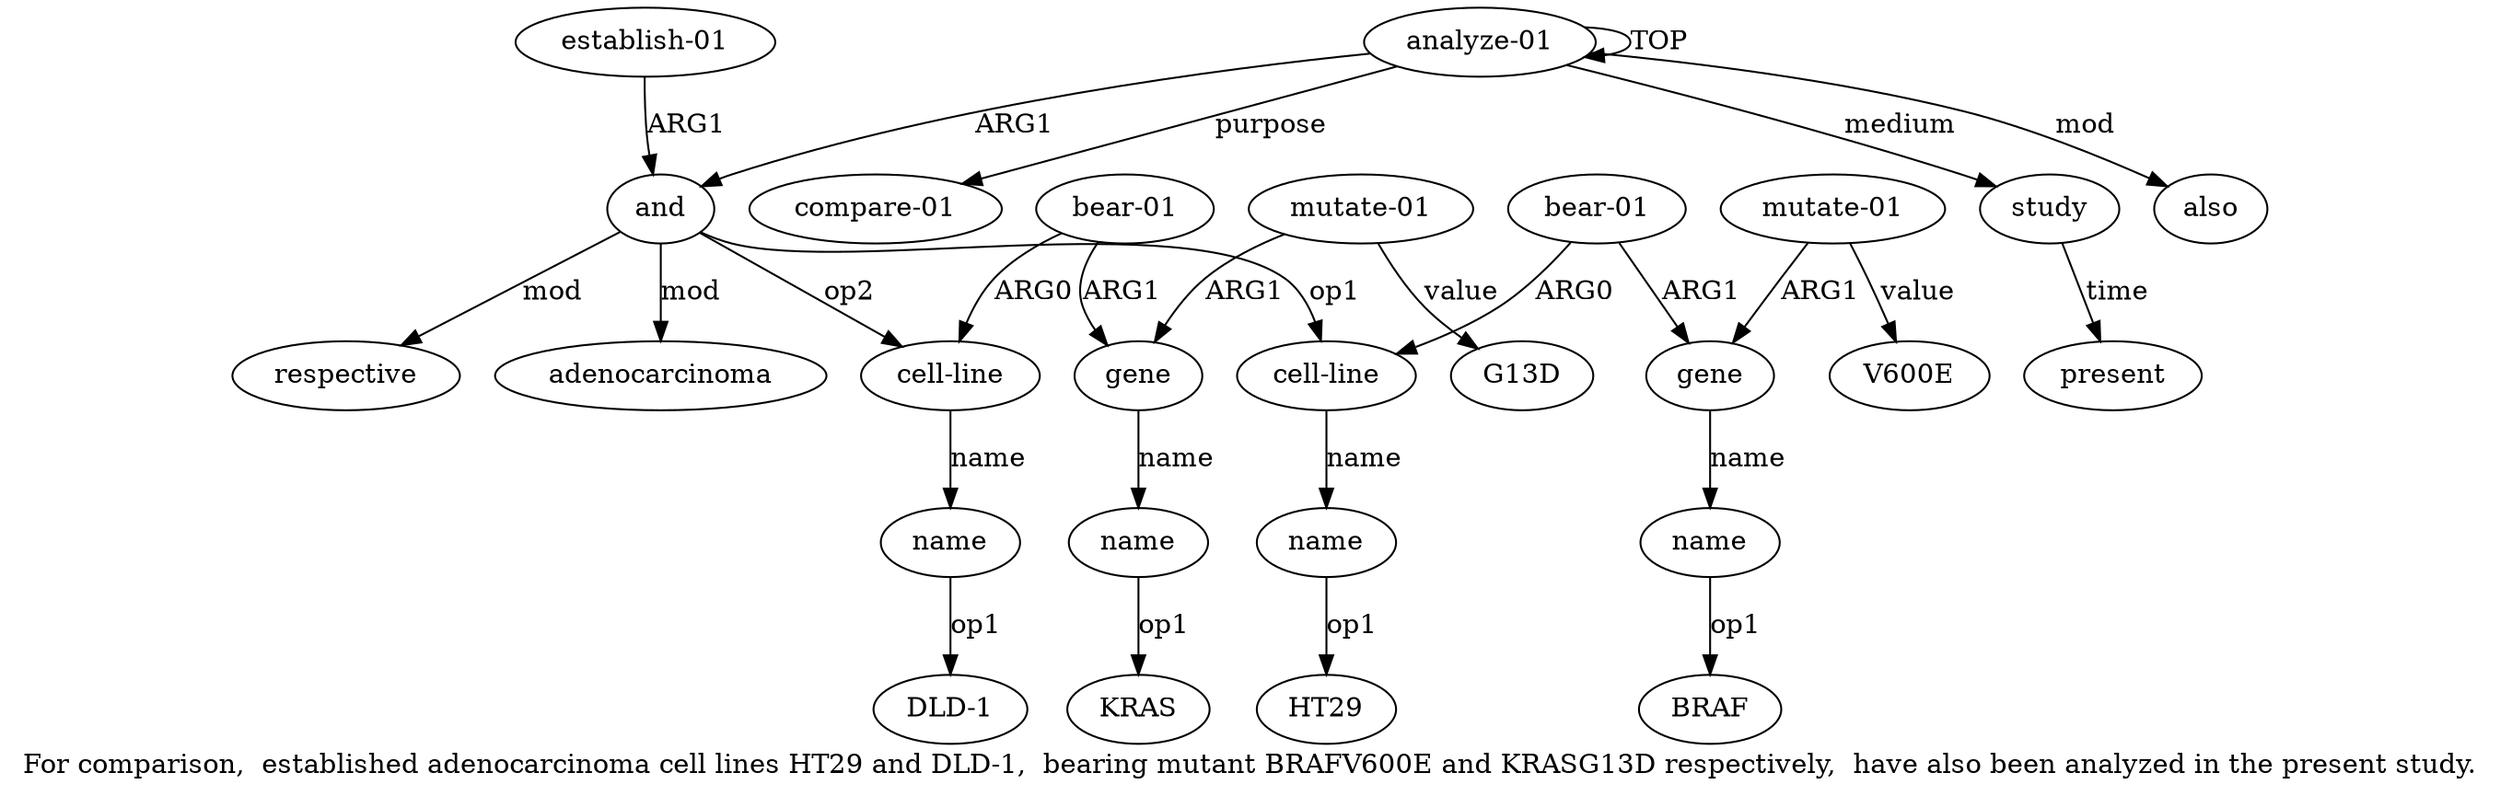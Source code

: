 digraph  {
	graph [label="For comparison,  established adenocarcinoma cell lines HT29 and DLD-1,  bearing mutant BRAFV600E and KRASG13D respectively,  have \
also been analyzed in the present study."];
	node [label="\N"];
	a20	 [color=black,
		gold_ind=20,
		gold_label=also,
		label=also,
		test_ind=20,
		test_label=also];
	"a6 BRAF"	 [color=black,
		gold_ind=-1,
		gold_label=BRAF,
		label=BRAF,
		test_ind=-1,
		test_label=BRAF];
	"a13 G13D"	 [color=black,
		gold_ind=-1,
		gold_label=G13D,
		label=G13D,
		test_ind=-1,
		test_label=G13D];
	a15	 [color=black,
		gold_ind=15,
		gold_label="establish-01",
		label="establish-01",
		test_ind=15,
		test_label="establish-01"];
	a1	 [color=black,
		gold_ind=1,
		gold_label=and,
		label=and,
		test_ind=1,
		test_label=and];
	a15 -> a1 [key=0,
	color=black,
	gold_label=ARG1,
	label=ARG1,
	test_label=ARG1];
a14 [color=black,
	gold_ind=14,
	gold_label=adenocarcinoma,
	label=adenocarcinoma,
	test_ind=14,
	test_label=adenocarcinoma];
a17 [color=black,
	gold_ind=17,
	gold_label="compare-01",
	label="compare-01",
	test_ind=17,
	test_label="compare-01"];
a16 [color=black,
	gold_ind=16,
	gold_label=respective,
	label=respective,
	test_ind=16,
	test_label=respective];
a11 [color=black,
	gold_ind=11,
	gold_label=gene,
	label=gene,
	test_ind=11,
	test_label=gene];
a12 [color=black,
	gold_ind=12,
	gold_label=name,
	label=name,
	test_ind=12,
	test_label=name];
a11 -> a12 [key=0,
color=black,
gold_label=name,
label=name,
test_label=name];
a10 [color=black,
gold_ind=10,
gold_label="bear-01",
label="bear-01",
test_ind=10,
test_label="bear-01"];
a10 -> a11 [key=0,
color=black,
gold_label=ARG1,
label=ARG1,
test_label=ARG1];
a8 [color=black,
gold_ind=8,
gold_label="cell-line",
label="cell-line",
test_ind=8,
test_label="cell-line"];
a10 -> a8 [key=0,
color=black,
gold_label=ARG0,
label=ARG0,
test_label=ARG0];
a13 [color=black,
gold_ind=13,
gold_label="mutate-01",
label="mutate-01",
test_ind=13,
test_label="mutate-01"];
a13 -> "a13 G13D" [key=0,
color=black,
gold_label=value,
label=value,
test_label=value];
a13 -> a11 [key=0,
color=black,
gold_label=ARG1,
label=ARG1,
test_label=ARG1];
"a12 KRAS" [color=black,
gold_ind=-1,
gold_label=KRAS,
label=KRAS,
test_ind=-1,
test_label=KRAS];
a12 -> "a12 KRAS" [key=0,
color=black,
gold_label=op1,
label=op1,
test_label=op1];
a19 [color=black,
gold_ind=19,
gold_label=present,
label=present,
test_ind=19,
test_label=present];
a18 [color=black,
gold_ind=18,
gold_label=study,
label=study,
test_ind=18,
test_label=study];
a18 -> a19 [key=0,
color=black,
gold_label=time,
label=time,
test_label=time];
a1 -> a14 [key=0,
color=black,
gold_label=mod,
label=mod,
test_label=mod];
a1 -> a16 [key=0,
color=black,
gold_label=mod,
label=mod,
test_label=mod];
a2 [color=black,
gold_ind=2,
gold_label="cell-line",
label="cell-line",
test_ind=2,
test_label="cell-line"];
a1 -> a2 [key=0,
color=black,
gold_label=op1,
label=op1,
test_label=op1];
a1 -> a8 [key=0,
color=black,
gold_label=op2,
label=op2,
test_label=op2];
a0 [color=black,
gold_ind=0,
gold_label="analyze-01",
label="analyze-01",
test_ind=0,
test_label="analyze-01"];
a0 -> a20 [key=0,
color=black,
gold_label=mod,
label=mod,
test_label=mod];
a0 -> a17 [key=0,
color=black,
gold_label=purpose,
label=purpose,
test_label=purpose];
a0 -> a18 [key=0,
color=black,
gold_label=medium,
label=medium,
test_label=medium];
a0 -> a1 [key=0,
color=black,
gold_label=ARG1,
label=ARG1,
test_label=ARG1];
a0 -> a0 [key=0,
color=black,
gold_label=TOP,
label=TOP,
test_label=TOP];
a3 [color=black,
gold_ind=3,
gold_label=name,
label=name,
test_ind=3,
test_label=name];
"a3 HT29" [color=black,
gold_ind=-1,
gold_label=HT29,
label=HT29,
test_ind=-1,
test_label=HT29];
a3 -> "a3 HT29" [key=0,
color=black,
gold_label=op1,
label=op1,
test_label=op1];
a2 -> a3 [key=0,
color=black,
gold_label=name,
label=name,
test_label=name];
a5 [color=black,
gold_ind=5,
gold_label=gene,
label=gene,
test_ind=5,
test_label=gene];
a6 [color=black,
gold_ind=6,
gold_label=name,
label=name,
test_ind=6,
test_label=name];
a5 -> a6 [key=0,
color=black,
gold_label=name,
label=name,
test_label=name];
a4 [color=black,
gold_ind=4,
gold_label="bear-01",
label="bear-01",
test_ind=4,
test_label="bear-01"];
a4 -> a2 [key=0,
color=black,
gold_label=ARG0,
label=ARG0,
test_label=ARG0];
a4 -> a5 [key=0,
color=black,
gold_label=ARG1,
label=ARG1,
test_label=ARG1];
a7 [color=black,
gold_ind=7,
gold_label="mutate-01",
label="mutate-01",
test_ind=7,
test_label="mutate-01"];
a7 -> a5 [key=0,
color=black,
gold_label=ARG1,
label=ARG1,
test_label=ARG1];
"a7 V600E" [color=black,
gold_ind=-1,
gold_label=V600E,
label=V600E,
test_ind=-1,
test_label=V600E];
a7 -> "a7 V600E" [key=0,
color=black,
gold_label=value,
label=value,
test_label=value];
a6 -> "a6 BRAF" [key=0,
color=black,
gold_label=op1,
label=op1,
test_label=op1];
a9 [color=black,
gold_ind=9,
gold_label=name,
label=name,
test_ind=9,
test_label=name];
"a9 DLD-1" [color=black,
gold_ind=-1,
gold_label="DLD-1",
label="DLD-1",
test_ind=-1,
test_label="DLD-1"];
a9 -> "a9 DLD-1" [key=0,
color=black,
gold_label=op1,
label=op1,
test_label=op1];
a8 -> a9 [key=0,
color=black,
gold_label=name,
label=name,
test_label=name];
}
